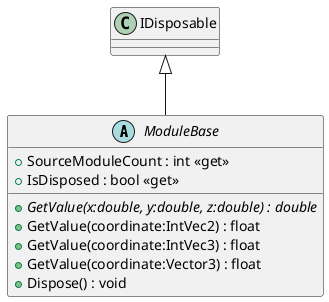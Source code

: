 @startuml
abstract class ModuleBase {
    + SourceModuleCount : int <<get>>
    + IsDisposed : bool <<get>>
    + {abstract} GetValue(x:double, y:double, z:double) : double
    + GetValue(coordinate:IntVec2) : float
    + GetValue(coordinate:IntVec3) : float
    + GetValue(coordinate:Vector3) : float
    + Dispose() : void
}
IDisposable <|-- ModuleBase
@enduml
